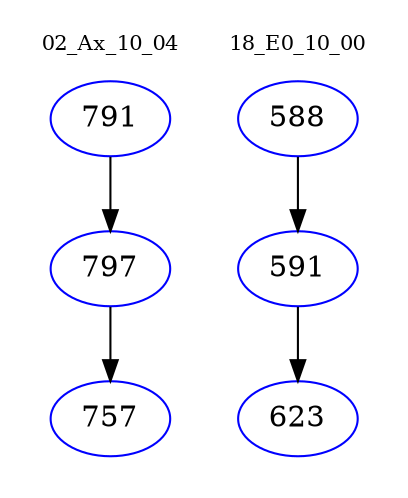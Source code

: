 digraph{
subgraph cluster_0 {
color = white
label = "02_Ax_10_04";
fontsize=10;
T0_791 [label="791", color="blue"]
T0_791 -> T0_797 [color="black"]
T0_797 [label="797", color="blue"]
T0_797 -> T0_757 [color="black"]
T0_757 [label="757", color="blue"]
}
subgraph cluster_1 {
color = white
label = "18_E0_10_00";
fontsize=10;
T1_588 [label="588", color="blue"]
T1_588 -> T1_591 [color="black"]
T1_591 [label="591", color="blue"]
T1_591 -> T1_623 [color="black"]
T1_623 [label="623", color="blue"]
}
}
